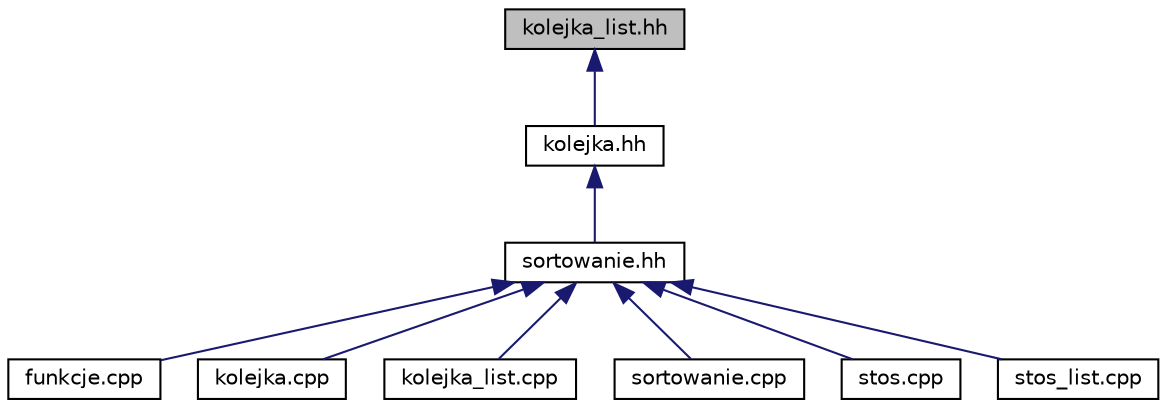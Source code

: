 digraph G
{
  edge [fontname="Helvetica",fontsize="10",labelfontname="Helvetica",labelfontsize="10"];
  node [fontname="Helvetica",fontsize="10",shape=record];
  Node1 [label="kolejka_list.hh",height=0.2,width=0.4,color="black", fillcolor="grey75", style="filled" fontcolor="black"];
  Node1 -> Node2 [dir="back",color="midnightblue",fontsize="10",style="solid",fontname="Helvetica"];
  Node2 [label="kolejka.hh",height=0.2,width=0.4,color="black", fillcolor="white", style="filled",URL="$kolejka_8hh.html",tooltip="Definicja klasy KolejkaTab, deklaracje metod klasy."];
  Node2 -> Node3 [dir="back",color="midnightblue",fontsize="10",style="solid",fontname="Helvetica"];
  Node3 [label="sortowanie.hh",height=0.2,width=0.4,color="black", fillcolor="white", style="filled",URL="$sortowanie_8hh.html",tooltip="Deklaracje funkcji sortowania Quick, Merge i Heap."];
  Node3 -> Node4 [dir="back",color="midnightblue",fontsize="10",style="solid",fontname="Helvetica"];
  Node4 [label="funkcje.cpp",height=0.2,width=0.4,color="black", fillcolor="white", style="filled",URL="$funkcje_8cpp.html",tooltip="Modul zawierajacy definicje funkcji mnozenia oraz przeciazen operatorow dla vectora."];
  Node3 -> Node5 [dir="back",color="midnightblue",fontsize="10",style="solid",fontname="Helvetica"];
  Node5 [label="kolejka.cpp",height=0.2,width=0.4,color="black", fillcolor="white", style="filled",URL="$kolejka_8cpp.html",tooltip="Modul zawierajacy definicje metod klasy KolejkaTab."];
  Node3 -> Node6 [dir="back",color="midnightblue",fontsize="10",style="solid",fontname="Helvetica"];
  Node6 [label="kolejka_list.cpp",height=0.2,width=0.4,color="black", fillcolor="white", style="filled",URL="$kolejka__list_8cpp.html",tooltip="Modul zawierajacy definicje metod klasy KolejkaList."];
  Node3 -> Node7 [dir="back",color="midnightblue",fontsize="10",style="solid",fontname="Helvetica"];
  Node7 [label="sortowanie.cpp",height=0.2,width=0.4,color="black", fillcolor="white", style="filled",URL="$sortowanie_8cpp.html",tooltip="Modul zawierajacy definicje funkcji sortowania Quick, Merge i Heap."];
  Node3 -> Node8 [dir="back",color="midnightblue",fontsize="10",style="solid",fontname="Helvetica"];
  Node8 [label="stos.cpp",height=0.2,width=0.4,color="black", fillcolor="white", style="filled",URL="$stos_8cpp.html",tooltip="Modul zawierajacy definicje metod klasy StosTab."];
  Node3 -> Node9 [dir="back",color="midnightblue",fontsize="10",style="solid",fontname="Helvetica"];
  Node9 [label="stos_list.cpp",height=0.2,width=0.4,color="black", fillcolor="white", style="filled",URL="$stos__list_8cpp.html",tooltip="Modul zawierajacy definicje metod klasy StosList."];
}
